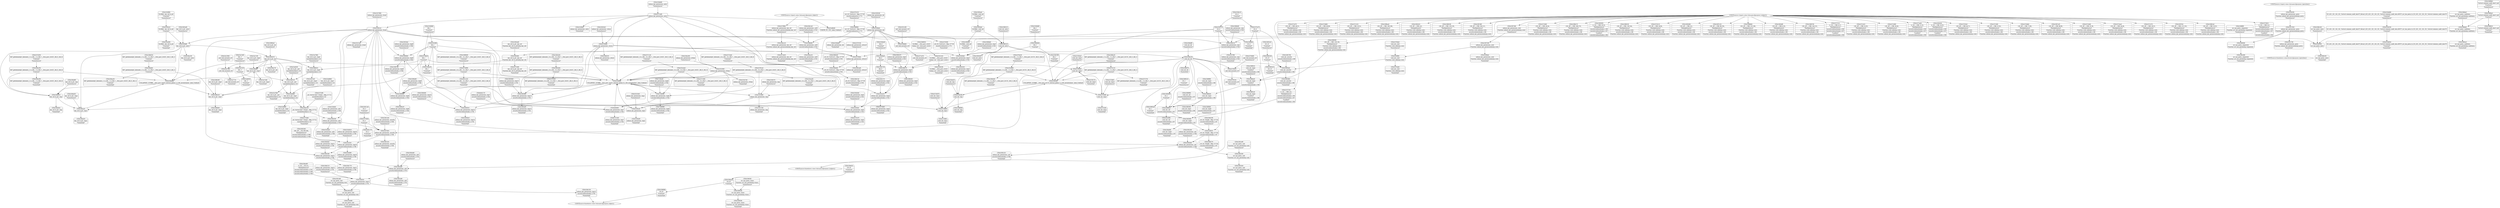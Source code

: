 digraph {
	CE0x53a71f0 [shape=record,shape=Mrecord,label="{CE0x53a71f0|key_ref_to_ptr:_tmp3|*SummSource*}"]
	CE0x5375380 [shape=record,shape=Mrecord,label="{CE0x5375380|key_ref_to_ptr:_key_ref|Function::key_ref_to_ptr&Arg::key_ref::|*SummSink*}"]
	CE0x53a7d70 [shape=record,shape=Mrecord,label="{CE0x53a7d70|i64_-2|*Constant*}"]
	CE0x5354740 [shape=record,shape=Mrecord,label="{CE0x5354740|selinux_key_permission:_if.then|*SummSink*}"]
	CE0x5359710 [shape=record,shape=Mrecord,label="{CE0x5359710|i32_0|*Constant*}"]
	CE0x538bfd0 [shape=record,shape=Mrecord,label="{CE0x538bfd0|selinux_key_permission:_call3|security/selinux/hooks.c,5791}"]
	CE0x53711e0 [shape=record,shape=Mrecord,label="{CE0x53711e0|i64*_getelementptr_inbounds_(_6_x_i64_,_6_x_i64_*___llvm_gcov_ctr421,_i64_0,_i64_3)|*Constant*|*SummSource*}"]
	CE0x53a7b60 [shape=record,shape=Mrecord,label="{CE0x53a7b60|key_ref_to_ptr:_and|include/linux/key.h,116|*SummSink*}"]
	CE0x535ce10 [shape=record,shape=Mrecord,label="{CE0x535ce10|selinux_key_permission:_tmp4|security/selinux/hooks.c,5783}"]
	CE0x5371e80 [shape=record,shape=Mrecord,label="{CE0x5371e80|selinux_key_permission:_entry}"]
	CE0x53a7a50 [shape=record,shape=Mrecord,label="{CE0x53a7a50|key_ref_to_ptr:_tmp4|include/linux/key.h,116|*SummSink*}"]
	CE0x538c250 [shape=record,shape=Mrecord,label="{CE0x538c250|selinux_key_permission:_tmp12|security/selinux/hooks.c,5791|*SummSink*}"]
	CE0x53592f0 [shape=record,shape=Mrecord,label="{CE0x53592f0|selinux_key_permission:_perm|Function::selinux_key_permission&Arg::perm::|*SummSource*}"]
	CE0x535f8a0 [shape=record,shape=Mrecord,label="{CE0x535f8a0|selinux_key_permission:_cred|Function::selinux_key_permission&Arg::cred::|*SummSink*}"]
	CE0x6a0bfd0 [shape=record,shape=Mrecord,label="{CE0x6a0bfd0|selinux_key_permission:_tmp7|security/selinux/hooks.c,5784}"]
	CE0x5394fe0 [shape=record,shape=Mrecord,label="{CE0x5394fe0|GLOBAL:_cred_sid|*Constant*|*SummSink*}"]
	CE0x538b590 [shape=record,shape=Mrecord,label="{CE0x538b590|key_ref_to_ptr:_tmp2|*SummSource*}"]
	CE0x535d650 [shape=record,shape=Mrecord,label="{CE0x535d650|i32_(i32,_i32,_i16,_i32,_%struct.common_audit_data*)*_bitcast_(i32_(i32,_i32,_i16,_i32,_%struct.common_audit_data.495*)*_avc_has_perm_to_i32_(i32,_i32,_i16,_i32,_%struct.common_audit_data*)*)|*Constant*|*SummSink*}"]
	CE0x5390790 [shape=record,shape=Mrecord,label="{CE0x5390790|selinux_key_permission:_tmp9|security/selinux/hooks.c,5786|*SummSink*}"]
	"CONST[source:0(mediator),value:2(dynamic)][purpose:{object}]"
	CE0x5370da0 [shape=record,shape=Mrecord,label="{CE0x5370da0|cred_sid:_cred|Function::cred_sid&Arg::cred::|*SummSource*}"]
	CE0x72d0980 [shape=record,shape=Mrecord,label="{CE0x72d0980|selinux_key_permission:_tmp6|security/selinux/hooks.c,5784|*SummSink*}"]
	CE0x538ab30 [shape=record,shape=Mrecord,label="{CE0x538ab30|key_ref_to_ptr:_tmp1|*SummSource*}"]
	CE0x538b050 [shape=record,shape=Mrecord,label="{CE0x538b050|i64*_getelementptr_inbounds_(_2_x_i64_,_2_x_i64_*___llvm_gcov_ctr422,_i64_0,_i64_1)|*Constant*|*SummSource*}"]
	CE0x538aa50 [shape=record,shape=Mrecord,label="{CE0x538aa50|i64*_getelementptr_inbounds_(_2_x_i64_,_2_x_i64_*___llvm_gcov_ctr422,_i64_0,_i64_1)|*Constant*|*SummSink*}"]
	CE0x536fb20 [shape=record,shape=Mrecord,label="{CE0x536fb20|%struct.common_audit_data*_null|*Constant*|*SummSink*}"]
	CE0x5371d70 [shape=record,shape=Mrecord,label="{CE0x5371d70|_call_void_mcount()_#3|*SummSink*}"]
	CE0x53612e0 [shape=record,shape=Mrecord,label="{CE0x53612e0|selinux_key_permission:_security|security/selinux/hooks.c,5789|*SummSource*}"]
	CE0x535bfa0 [shape=record,shape=Mrecord,label="{CE0x535bfa0|selinux_key_permission:_call1|security/selinux/hooks.c,5788|*SummSource*}"]
	CE0x535d490 [shape=record,shape=Mrecord,label="{CE0x535d490|i32_(i32,_i32,_i16,_i32,_%struct.common_audit_data*)*_bitcast_(i32_(i32,_i32,_i16,_i32,_%struct.common_audit_data.495*)*_avc_has_perm_to_i32_(i32,_i32,_i16,_i32,_%struct.common_audit_data*)*)|*Constant*|*SummSource*}"]
	CE0x53888d0 [shape=record,shape=Mrecord,label="{CE0x53888d0|128:_i8*,_:_CRE_152,160_|*MultipleSource*|Function::cred_sid&Arg::cred::|security/selinux/hooks.c,196|Function::selinux_key_permission&Arg::cred::}"]
	CE0x536fca0 [shape=record,shape=Mrecord,label="{CE0x536fca0|avc_has_perm:_auditdata|Function::avc_has_perm&Arg::auditdata::|*SummSink*}"]
	CE0x536c500 [shape=record,shape=Mrecord,label="{CE0x536c500|avc_has_perm:_ssid|Function::avc_has_perm&Arg::ssid::}"]
	CE0x5386a20 [shape=record,shape=Mrecord,label="{CE0x5386a20|i64*_getelementptr_inbounds_(_2_x_i64_,_2_x_i64_*___llvm_gcov_ctr131,_i64_0,_i64_1)|*Constant*|*SummSource*}"]
	CE0x5356370 [shape=record,shape=Mrecord,label="{CE0x5356370|selinux_key_permission:_tmp|*SummSource*}"]
	CE0x5369c70 [shape=record,shape=Mrecord,label="{CE0x5369c70|selinux_key_permission:_tmp3|security/selinux/hooks.c,5783}"]
	CE0x5373730 [shape=record,shape=Mrecord,label="{CE0x5373730|4:_i32,_:_CRE_4,8_|*MultipleSource*|security/selinux/hooks.c,196|security/selinux/hooks.c,197|*LoadInst*|security/selinux/hooks.c,196}"]
	CE0x536f6f0 [shape=record,shape=Mrecord,label="{CE0x536f6f0|avc_has_perm:_requested|Function::avc_has_perm&Arg::requested::|*SummSource*}"]
	CE0x5351260 [shape=record,shape=Mrecord,label="{CE0x5351260|selinux_key_permission:_tmp|*SummSink*}"]
	CE0x5390800 [shape=record,shape=Mrecord,label="{CE0x5390800|selinux_key_permission:_tmp9|security/selinux/hooks.c,5786}"]
	CE0x5365ed0 [shape=record,shape=Mrecord,label="{CE0x5365ed0|key_ref_to_ptr:_key_ref|Function::key_ref_to_ptr&Arg::key_ref::|*SummSource*}"]
	CE0x5371be0 [shape=record,shape=Mrecord,label="{CE0x5371be0|i64*_getelementptr_inbounds_(_6_x_i64_,_6_x_i64_*___llvm_gcov_ctr421,_i64_0,_i64_0)|*Constant*|*SummSource*}"]
	CE0x53855c0 [shape=record,shape=Mrecord,label="{CE0x53855c0|i32_22|*Constant*|*SummSource*}"]
	CE0x5365b70 [shape=record,shape=Mrecord,label="{CE0x5365b70|key_ref_to_ptr:_bb}"]
	CE0x535b420 [shape=record,shape=Mrecord,label="{CE0x535b420|cred_sid:_tmp|*SummSource*}"]
	CE0x5370ed0 [shape=record,shape=Mrecord,label="{CE0x5370ed0|cred_sid:_cred|Function::cred_sid&Arg::cred::|*SummSink*}"]
	CE0x5385df0 [shape=record,shape=Mrecord,label="{CE0x5385df0|128:_i8*,_:_CRE_8,16_|*MultipleSource*|Function::cred_sid&Arg::cred::|security/selinux/hooks.c,196|Function::selinux_key_permission&Arg::cred::}"]
	CE0x5357980 [shape=record,shape=Mrecord,label="{CE0x5357980|selinux_key_permission:_if.end|*SummSource*}"]
	CE0x535d020 [shape=record,shape=Mrecord,label="{CE0x535d020|selinux_key_permission:_tmp10|security/selinux/hooks.c,5789|*SummSource*}"]
	CE0x5388700 [shape=record,shape=Mrecord,label="{CE0x5388700|128:_i8*,_:_CRE_144,152_|*MultipleSource*|Function::cred_sid&Arg::cred::|security/selinux/hooks.c,196|Function::selinux_key_permission&Arg::cred::}"]
	CE0x5358b60 [shape=record,shape=Mrecord,label="{CE0x5358b60|_call_void_mcount()_#3}"]
	CE0x5382ad0 [shape=record,shape=Mrecord,label="{CE0x5382ad0|selinux_key_permission:_retval.0|*SummSink*}"]
	CE0x5379fb0 [shape=record,shape=Mrecord,label="{CE0x5379fb0|selinux_key_permission:_key_ref|Function::selinux_key_permission&Arg::key_ref::|*SummSource*}"]
	"CONST[source:0(mediator),value:0(static)][purpose:{operation}]"
	CE0x535b5b0 [shape=record,shape=Mrecord,label="{CE0x535b5b0|selinux_key_permission:_tmp5|security/selinux/hooks.c,5783|*SummSource*}"]
	CE0x53737c0 [shape=record,shape=Mrecord,label="{CE0x53737c0|4:_i32,_:_CRE_8,12_|*MultipleSource*|security/selinux/hooks.c,196|security/selinux/hooks.c,197|*LoadInst*|security/selinux/hooks.c,196}"]
	CE0x5383960 [shape=record,shape=Mrecord,label="{CE0x5383960|selinux_key_permission:_tmp13|security/selinux/hooks.c,5792}"]
	CE0x537c410 [shape=record,shape=Mrecord,label="{CE0x537c410|128:_i8*,_:_CRE_24,28_|*MultipleSource*|Function::cred_sid&Arg::cred::|security/selinux/hooks.c,196|Function::selinux_key_permission&Arg::cred::}"]
	CE0x53847a0 [shape=record,shape=Mrecord,label="{CE0x53847a0|_ret_i32_%retval.0,_!dbg_!27729|security/selinux/hooks.c,5792|*SummSink*}"]
	CE0x5369e90 [shape=record,shape=Mrecord,label="{CE0x5369e90|selinux_key_permission:_cmp|security/selinux/hooks.c,5783|*SummSource*}"]
	CE0x5393d30 [shape=record,shape=Mrecord,label="{CE0x5393d30|cred_sid:_entry|*SummSink*}"]
	CE0x537c800 [shape=record,shape=Mrecord,label="{CE0x537c800|128:_i8*,_:_CRE_36,40_|*MultipleSource*|Function::cred_sid&Arg::cred::|security/selinux/hooks.c,196|Function::selinux_key_permission&Arg::cred::}"]
	CE0x537dd70 [shape=record,shape=Mrecord,label="{CE0x537dd70|cred_sid:_tmp1|*SummSource*}"]
	CE0x53648a0 [shape=record,shape=Mrecord,label="{CE0x53648a0|i64_0|*Constant*}"]
	CE0x538a610 [shape=record,shape=Mrecord,label="{CE0x538a610|key_ref_to_ptr:_tmp}"]
	CE0x5352000 [shape=record,shape=Mrecord,label="{CE0x5352000|selinux_key_permission:_if.then}"]
	CE0x5364200 [shape=record,shape=Mrecord,label="{CE0x5364200|selinux_key_permission:_call1|security/selinux/hooks.c,5788}"]
	CE0x536d110 [shape=record,shape=Mrecord,label="{CE0x536d110|selinux_key_permission:_tmp12|security/selinux/hooks.c,5791|*SummSource*}"]
	CE0x53515a0 [shape=record,shape=Mrecord,label="{CE0x53515a0|selinux_key_permission:_if.end|*SummSink*}"]
	CE0x5385410 [shape=record,shape=Mrecord,label="{CE0x5385410|i32_22|*Constant*|*SummSink*}"]
	CE0x53519c0 [shape=record,shape=Mrecord,label="{CE0x53519c0|selinux_key_permission:_tmp1|*SummSource*}"]
	CE0x5351860 [shape=record,shape=Mrecord,label="{CE0x5351860|selinux_key_permission:_tmp}"]
	CE0x535f980 [shape=record,shape=Mrecord,label="{CE0x535f980|cred_sid:_cred|Function::cred_sid&Arg::cred::}"]
	CE0x53699b0 [shape=record,shape=Mrecord,label="{CE0x53699b0|selinux_key_permission:_tmp8|security/selinux/hooks.c,5786}"]
	CE0x5397360 [shape=record,shape=Mrecord,label="{CE0x5397360|selinux_key_permission:_cred|Function::selinux_key_permission&Arg::cred::|*SummSource*}"]
	CE0x5370740 [shape=record,shape=Mrecord,label="{CE0x5370740|selinux_key_permission:_retval.0|*SummSource*}"]
	CE0x53a79b0 [shape=record,shape=Mrecord,label="{CE0x53a79b0|key_ref_to_ptr:_tmp4|include/linux/key.h,116|*SummSource*}"]
	CE0x5389f60 [shape=record,shape=Mrecord,label="{CE0x5389f60|cred_sid:_tmp5|security/selinux/hooks.c,196|*SummSource*}"]
	"CONST[source:1(input),value:2(dynamic)][purpose:{subject}]"
	CE0x5385790 [shape=record,shape=Mrecord,label="{CE0x5385790|cred_sid:_security|security/selinux/hooks.c,196|*SummSource*}"]
	CE0x5371080 [shape=record,shape=Mrecord,label="{CE0x5371080|i64*_getelementptr_inbounds_(_6_x_i64_,_6_x_i64_*___llvm_gcov_ctr421,_i64_0,_i64_3)|*Constant*|*SummSink*}"]
	CE0x538b600 [shape=record,shape=Mrecord,label="{CE0x538b600|key_ref_to_ptr:_tmp2|*SummSink*}"]
	CE0x538c1e0 [shape=record,shape=Mrecord,label="{CE0x538c1e0|selinux_key_permission:_call3|security/selinux/hooks.c,5791|*SummSource*}"]
	CE0x5359190 [shape=record,shape=Mrecord,label="{CE0x5359190|GLOBAL:___llvm_gcov_ctr421|Global_var:__llvm_gcov_ctr421|*SummSink*}"]
	CE0x5373a00 [shape=record,shape=Mrecord,label="{CE0x5373a00|4:_i32,_:_CRE_12,16_|*MultipleSource*|security/selinux/hooks.c,196|security/selinux/hooks.c,197|*LoadInst*|security/selinux/hooks.c,196}"]
	CE0x5358f80 [shape=record,shape=Mrecord,label="{CE0x5358f80|COLLAPSED:_GCMRE___llvm_gcov_ctr421_internal_global_6_x_i64_zeroinitializer:_elem_0:default:}"]
	CE0x5369fa0 [shape=record,shape=Mrecord,label="{CE0x5369fa0|i32_0|*Constant*|*SummSink*}"]
	CE0x5365630 [shape=record,shape=Mrecord,label="{CE0x5365630|4:_i32,_:_CRE_16,20_|*MultipleSource*|security/selinux/hooks.c,196|security/selinux/hooks.c,197|*LoadInst*|security/selinux/hooks.c,196}"]
	CE0x53611e0 [shape=record,shape=Mrecord,label="{CE0x53611e0|i32_5|*Constant*|*SummSource*}"]
	CE0x535cda0 [shape=record,shape=Mrecord,label="{CE0x535cda0|i64*_getelementptr_inbounds_(_6_x_i64_,_6_x_i64_*___llvm_gcov_ctr421,_i64_0,_i64_3)|*Constant*}"]
	CE0x53700b0 [shape=record,shape=Mrecord,label="{CE0x53700b0|selinux_key_permission:_retval.0}"]
	CE0x5361b50 [shape=record,shape=Mrecord,label="{CE0x5361b50|avc_has_perm:_ssid|Function::avc_has_perm&Arg::ssid::|*SummSink*}"]
	CE0x535c0a0 [shape=record,shape=Mrecord,label="{CE0x535c0a0|selinux_key_permission:_call1|security/selinux/hooks.c,5788|*SummSink*}"]
	CE0x5375bf0 [shape=record,shape=Mrecord,label="{CE0x5375bf0|cred_sid:_tmp2|*SummSource*}"]
	CE0x5359df0 [shape=record,shape=Mrecord,label="{CE0x5359df0|key_ref_to_ptr:_entry}"]
	CE0x538a680 [shape=record,shape=Mrecord,label="{CE0x538a680|COLLAPSED:_GCMRE___llvm_gcov_ctr422_internal_global_2_x_i64_zeroinitializer:_elem_0:default:}"]
	CE0x536c770 [shape=record,shape=Mrecord,label="{CE0x536c770|selinux_key_permission:_tmp11|security/selinux/hooks.c,5789|*SummSink*}"]
	CE0x537d2e0 [shape=record,shape=Mrecord,label="{CE0x537d2e0|128:_i8*,_:_CRE_64,72_|*MultipleSource*|Function::cred_sid&Arg::cred::|security/selinux/hooks.c,196|Function::selinux_key_permission&Arg::cred::}"]
	CE0x5369a90 [shape=record,shape=Mrecord,label="{CE0x5369a90|selinux_key_permission:_tmp8|security/selinux/hooks.c,5786|*SummSource*}"]
	CE0x5382e00 [shape=record,shape=Mrecord,label="{CE0x5382e00|i64*_getelementptr_inbounds_(_6_x_i64_,_6_x_i64_*___llvm_gcov_ctr421,_i64_0,_i64_5)|*Constant*|*SummSource*}"]
	CE0x53a84e0 [shape=record,shape=Mrecord,label="{CE0x53a84e0|key_ref_to_ptr:_tmp5|include/linux/key.h,116}"]
	CE0x537cf40 [shape=record,shape=Mrecord,label="{CE0x537cf40|128:_i8*,_:_CRE_52,56_|*MultipleSource*|Function::cred_sid&Arg::cred::|security/selinux/hooks.c,196|Function::selinux_key_permission&Arg::cred::}"]
	CE0x537d4b0 [shape=record,shape=Mrecord,label="{CE0x537d4b0|128:_i8*,_:_CRE_72,80_|*MultipleSource*|Function::cred_sid&Arg::cred::|security/selinux/hooks.c,196|Function::selinux_key_permission&Arg::cred::}"]
	CE0x53a81f0 [shape=record,shape=Mrecord,label="{CE0x53a81f0|key_ref_to_ptr:_and|include/linux/key.h,116|*SummSource*}"]
	CE0x5383a40 [shape=record,shape=Mrecord,label="{CE0x5383a40|selinux_key_permission:_tmp13|security/selinux/hooks.c,5792|*SummSink*}"]
	CE0x53513c0 [shape=record,shape=Mrecord,label="{CE0x53513c0|GLOBAL:___llvm_gcov_ctr421|Global_var:__llvm_gcov_ctr421}"]
	CE0x5375750 [shape=record,shape=Mrecord,label="{CE0x5375750|i64*_getelementptr_inbounds_(_2_x_i64_,_2_x_i64_*___llvm_gcov_ctr131,_i64_0,_i64_1)|*Constant*|*SummSink*}"]
	CE0x5356ce0 [shape=record,shape=Mrecord,label="{CE0x5356ce0|selinux_key_permission:_tmp1}"]
	CE0x536f080 [shape=record,shape=Mrecord,label="{CE0x536f080|i16_43|*Constant*|*SummSink*}"]
	CE0x5387a20 [shape=record,shape=Mrecord,label="{CE0x5387a20|128:_i8*,_:_CRE_88,89_|*MultipleSource*|Function::cred_sid&Arg::cred::|security/selinux/hooks.c,196|Function::selinux_key_permission&Arg::cred::}"]
	CE0x5385350 [shape=record,shape=Mrecord,label="{CE0x5385350|i32_22|*Constant*}"]
	CE0x535ea00 [shape=record,shape=Mrecord,label="{CE0x535ea00|i64*_getelementptr_inbounds_(_6_x_i64_,_6_x_i64_*___llvm_gcov_ctr421,_i64_0,_i64_0)|*Constant*|*SummSink*}"]
	CE0x5358ab0 [shape=record,shape=Mrecord,label="{CE0x5358ab0|selinux_key_permission:_bb|*SummSink*}"]
	CE0x5376480 [shape=record,shape=Mrecord,label="{CE0x5376480|_call_void_mcount()_#3|*SummSource*}"]
	CE0x5382d40 [shape=record,shape=Mrecord,label="{CE0x5382d40|i64*_getelementptr_inbounds_(_6_x_i64_,_6_x_i64_*___llvm_gcov_ctr421,_i64_0,_i64_5)|*Constant*}"]
	CE0x53659d0 [shape=record,shape=Mrecord,label="{CE0x53659d0|cred_sid:_tmp6|security/selinux/hooks.c,197}"]
	CE0x5361620 [shape=record,shape=Mrecord,label="{CE0x5361620|selinux_key_permission:_tmp2|security/selinux/hooks.c,5783|*SummSink*}"]
	CE0x5363e70 [shape=record,shape=Mrecord,label="{CE0x5363e70|selinux_key_permission:_tmp3|security/selinux/hooks.c,5783|*SummSource*}"]
	CE0x53a7ef0 [shape=record,shape=Mrecord,label="{CE0x53a7ef0|i64_-2|*Constant*|*SummSource*}"]
	CE0x53a7590 [shape=record,shape=Mrecord,label="{CE0x53a7590|_call_void_mcount()_#3}"]
	CE0x535e0f0 [shape=record,shape=Mrecord,label="{CE0x535e0f0|avc_has_perm:_tsid|Function::avc_has_perm&Arg::tsid::|*SummSink*}"]
	"CONST[source:0(mediator),value:2(dynamic)][purpose:{subject}]"
	CE0x53891e0 [shape=record,shape=Mrecord,label="{CE0x53891e0|cred_sid:_tmp4|*LoadInst*|security/selinux/hooks.c,196|*SummSink*}"]
	CE0x5396150 [shape=record,shape=Mrecord,label="{CE0x5396150|cred_sid:_entry}"]
	CE0x53856a0 [shape=record,shape=Mrecord,label="{CE0x53856a0|cred_sid:_security|security/selinux/hooks.c,196}"]
	CE0x537c6d0 [shape=record,shape=Mrecord,label="{CE0x537c6d0|128:_i8*,_:_CRE_32,36_|*MultipleSource*|Function::cred_sid&Arg::cred::|security/selinux/hooks.c,196|Function::selinux_key_permission&Arg::cred::}"]
	CE0x537cba0 [shape=record,shape=Mrecord,label="{CE0x537cba0|128:_i8*,_:_CRE_44,48_|*MultipleSource*|Function::cred_sid&Arg::cred::|security/selinux/hooks.c,196|Function::selinux_key_permission&Arg::cred::}"]
	CE0x538afe0 [shape=record,shape=Mrecord,label="{CE0x538afe0|i64*_getelementptr_inbounds_(_2_x_i64_,_2_x_i64_*___llvm_gcov_ctr422,_i64_0,_i64_1)|*Constant*}"]
	CE0x53a8150 [shape=record,shape=Mrecord,label="{CE0x53a8150|key_ref_to_ptr:_and|include/linux/key.h,116}"]
	CE0x538baf0 [shape=record,shape=Mrecord,label="{CE0x538baf0|key_ref_to_ptr:_tmp3}"]
	CE0x5361e80 [shape=record,shape=Mrecord,label="{CE0x5361e80|avc_has_perm:_tsid|Function::avc_has_perm&Arg::tsid::|*SummSource*}"]
	CE0x5372b40 [shape=record,shape=Mrecord,label="{CE0x5372b40|selinux_key_permission:_tmp4|security/selinux/hooks.c,5783|*SummSink*}"]
	CE0x5369c00 [shape=record,shape=Mrecord,label="{CE0x5369c00|selinux_key_permission:_tmp3|security/selinux/hooks.c,5783|*SummSink*}"]
	CE0x536b330 [shape=record,shape=Mrecord,label="{CE0x536b330|avc_has_perm:_entry|*SummSink*}"]
	CE0x53753f0 [shape=record,shape=Mrecord,label="{CE0x53753f0|_ret_%struct.key*_%tmp5,_!dbg_!27715|include/linux/key.h,116|*SummSource*}"]
	CE0x5356210 [shape=record,shape=Mrecord,label="{CE0x5356210|selinux_key_permission:_cmp|security/selinux/hooks.c,5783}"]
	CE0x537c570 [shape=record,shape=Mrecord,label="{CE0x537c570|128:_i8*,_:_CRE_28,32_|*MultipleSource*|Function::cred_sid&Arg::cred::|security/selinux/hooks.c,196|Function::selinux_key_permission&Arg::cred::}"]
	CE0x538b520 [shape=record,shape=Mrecord,label="{CE0x538b520|key_ref_to_ptr:_tmp2}"]
	CE0x5389990 [shape=record,shape=Mrecord,label="{CE0x5389990|cred_sid:_sid|security/selinux/hooks.c,197|*SummSource*}"]
	CE0x5384c30 [shape=record,shape=Mrecord,label="{CE0x5384c30|cred_sid:_bb}"]
	CE0x5359cc0 [shape=record,shape=Mrecord,label="{CE0x5359cc0|GLOBAL:_key_ref_to_ptr|*Constant*}"]
	CE0x536f1f0 [shape=record,shape=Mrecord,label="{CE0x536f1f0|avc_has_perm:_tclass|Function::avc_has_perm&Arg::tclass::|*SummSource*}"]
	CE0x5351c90 [shape=record,shape=Mrecord,label="{CE0x5351c90|_call_void_mcount()_#3|*SummSource*}"]
	CE0x53845e0 [shape=record,shape=Mrecord,label="{CE0x53845e0|_ret_i32_%retval.0,_!dbg_!27729|security/selinux/hooks.c,5792|*SummSource*}"]
	CE0x5374890 [shape=record,shape=Mrecord,label="{CE0x5374890|i64*_getelementptr_inbounds_(_6_x_i64_,_6_x_i64_*___llvm_gcov_ctr421,_i64_0,_i64_4)|*Constant*}"]
	CE0x5383bc0 [shape=record,shape=Mrecord,label="{CE0x5383bc0|selinux_key_permission:_tmp14|security/selinux/hooks.c,5792|*SummSink*}"]
	CE0x5387fc0 [shape=record,shape=Mrecord,label="{CE0x5387fc0|128:_i8*,_:_CRE_112,120_|*MultipleSource*|Function::cred_sid&Arg::cred::|security/selinux/hooks.c,196|Function::selinux_key_permission&Arg::cred::}"]
	CE0x538a6f0 [shape=record,shape=Mrecord,label="{CE0x538a6f0|key_ref_to_ptr:_tmp|*SummSource*}"]
	CE0x536f960 [shape=record,shape=Mrecord,label="{CE0x536f960|_ret_i32_%retval.0,_!dbg_!27728|security/selinux/avc.c,775}"]
	CE0x53862a0 [shape=record,shape=Mrecord,label="{CE0x53862a0|128:_i8*,_:_CRE_16,20_|*MultipleSource*|Function::cred_sid&Arg::cred::|security/selinux/hooks.c,196|Function::selinux_key_permission&Arg::cred::}"]
	CE0x536fee0 [shape=record,shape=Mrecord,label="{CE0x536fee0|avc_has_perm:_auditdata|Function::avc_has_perm&Arg::auditdata::|*SummSource*}"]
	CE0x53a8660 [shape=record,shape=Mrecord,label="{CE0x53a8660|key_ref_to_ptr:_tmp5|include/linux/key.h,116|*SummSource*}"]
	CE0x5373610 [shape=record,shape=Mrecord,label="{CE0x5373610|4:_i32,_:_CRE_0,4_|*MultipleSource*|security/selinux/hooks.c,196|security/selinux/hooks.c,197|*LoadInst*|security/selinux/hooks.c,196}"]
	CE0x67315b0 [shape=record,shape=Mrecord,label="{CE0x67315b0|selinux_key_permission:_tmp7|security/selinux/hooks.c,5784|*SummSink*}"]
	CE0x536cbd0 [shape=record,shape=Mrecord,label="{CE0x536cbd0|selinux_key_permission:_sid2|security/selinux/hooks.c,5791|*SummSource*}"]
	CE0x5357f00 [shape=record,shape=Mrecord,label="{CE0x5357f00|selinux_key_permission:_cmp|security/selinux/hooks.c,5783|*SummSink*}"]
	CE0x537cd70 [shape=record,shape=Mrecord,label="{CE0x537cd70|128:_i8*,_:_CRE_48,52_|*MultipleSource*|Function::cred_sid&Arg::cred::|security/selinux/hooks.c,196|Function::selinux_key_permission&Arg::cred::}"]
	CE0x5359240 [shape=record,shape=Mrecord,label="{CE0x5359240|selinux_key_permission:_bb|*SummSource*}"]
	CE0x536f290 [shape=record,shape=Mrecord,label="{CE0x536f290|avc_has_perm:_tclass|Function::avc_has_perm&Arg::tclass::|*SummSink*}"]
	CE0x53581c0 [shape=record,shape=Mrecord,label="{CE0x53581c0|selinux_key_permission:_if.end}"]
	CE0x535e880 [shape=record,shape=Mrecord,label="{CE0x535e880|i64*_getelementptr_inbounds_(_2_x_i64_,_2_x_i64_*___llvm_gcov_ctr131,_i64_0,_i64_0)|*Constant*}"]
	CE0x538a0f0 [shape=record,shape=Mrecord,label="{CE0x538a0f0|cred_sid:_tmp6|security/selinux/hooks.c,197|*SummSink*}"]
	CE0x53576c0 [shape=record,shape=Mrecord,label="{CE0x53576c0|selinux_key_permission:_security|security/selinux/hooks.c,5789}"]
	CE0x53895a0 [shape=record,shape=Mrecord,label="{CE0x53895a0|i32_1|*Constant*|*SummSink*}"]
	CE0x5374200 [shape=record,shape=Mrecord,label="{CE0x5374200|i64*_getelementptr_inbounds_(_2_x_i64_,_2_x_i64_*___llvm_gcov_ctr422,_i64_0,_i64_0)|*Constant*|*SummSource*}"]
	CE0x5392bb0 [shape=record,shape=Mrecord,label="{CE0x5392bb0|selinux_key_permission:_call|security/selinux/hooks.c,5786}"]
	CE0x5364190 [shape=record,shape=Mrecord,label="{CE0x5364190|_ret_i32_%tmp6,_!dbg_!27716|security/selinux/hooks.c,197|*SummSource*}"]
	CE0x5373e70 [shape=record,shape=Mrecord,label="{CE0x5373e70|selinux_key_permission:_tmp5|security/selinux/hooks.c,5783|*SummSink*}"]
	CE0x537d680 [shape=record,shape=Mrecord,label="{CE0x537d680|128:_i8*,_:_CRE_80,88_|*MultipleSource*|Function::cred_sid&Arg::cred::|security/selinux/hooks.c,196|Function::selinux_key_permission&Arg::cred::}"]
	CE0x5364640 [shape=record,shape=Mrecord,label="{CE0x5364640|i64_2|*Constant*}"]
	CE0x5358a00 [shape=record,shape=Mrecord,label="{CE0x5358a00|selinux_key_permission:_tmp1|*SummSink*}"]
	CE0x536ee30 [shape=record,shape=Mrecord,label="{CE0x536ee30|i16_43|*Constant*}"]
	CE0x5389d30 [shape=record,shape=Mrecord,label="{CE0x5389d30|cred_sid:_tmp5|security/selinux/hooks.c,196}"]
	CE0x53a8020 [shape=record,shape=Mrecord,label="{CE0x53a8020|i64_-2|*Constant*|*SummSink*}"]
	CE0x536ce90 [shape=record,shape=Mrecord,label="{CE0x536ce90|0:_i32,_:_CR_0,4_|*MultipleSource*|security/selinux/hooks.c,5791|security/selinux/hooks.c,5789|security/selinux/hooks.c,5789}"]
	CE0x5383f10 [shape=record,shape=Mrecord,label="{CE0x5383f10|selinux_key_permission:_tmp14|security/selinux/hooks.c,5792}"]
	CE0x5389390 [shape=record,shape=Mrecord,label="{CE0x5389390|cred_sid:_tmp5|security/selinux/hooks.c,196|*SummSink*}"]
	CE0x537c310 [shape=record,shape=Mrecord,label="{CE0x537c310|128:_i8*,_:_CRE_20,24_|*MultipleSource*|Function::cred_sid&Arg::cred::|security/selinux/hooks.c,196|Function::selinux_key_permission&Arg::cred::}"]
	CE0x5376170 [shape=record,shape=Mrecord,label="{CE0x5376170|cred_sid:_tmp3|*SummSink*}"]
	CE0x535bb80 [shape=record,shape=Mrecord,label="{CE0x535bb80|selinux_key_permission:_entry|*SummSource*}"]
	CE0x535c980 [shape=record,shape=Mrecord,label="{CE0x535c980|cred_sid:_sid|security/selinux/hooks.c,197|*SummSink*}"]
	CE0x5375e70 [shape=record,shape=Mrecord,label="{CE0x5375e70|i32_0|*Constant*}"]
	CE0x5363730 [shape=record,shape=Mrecord,label="{CE0x5363730|i64_0|*Constant*|*SummSink*}"]
	CE0x5366950 [shape=record,shape=Mrecord,label="{CE0x5366950|GLOBAL:___llvm_gcov_ctr421|Global_var:__llvm_gcov_ctr421|*SummSource*}"]
	CE0x535b780 [shape=record,shape=Mrecord,label="{CE0x535b780|i64_2|*Constant*|*SummSink*}"]
	CE0x5375c60 [shape=record,shape=Mrecord,label="{CE0x5375c60|cred_sid:_tmp2|*SummSink*}"]
	CE0x536a230 [shape=record,shape=Mrecord,label="{CE0x536a230|key_ref_to_ptr:_entry|*SummSink*}"]
	CE0x5376030 [shape=record,shape=Mrecord,label="{CE0x5376030|cred_sid:_tmp3}"]
	CE0x5388360 [shape=record,shape=Mrecord,label="{CE0x5388360|128:_i8*,_:_CRE_128,136_|*MultipleSource*|Function::cred_sid&Arg::cred::|security/selinux/hooks.c,196|Function::selinux_key_permission&Arg::cred::}"]
	CE0x5362170 [shape=record,shape=Mrecord,label="{CE0x5362170|selinux_key_permission:_tmp4|security/selinux/hooks.c,5783|*SummSource*}"]
	CE0x5388aa0 [shape=record,shape=Mrecord,label="{CE0x5388aa0|128:_i8*,_:_CRE_160,168_|*MultipleSource*|Function::cred_sid&Arg::cred::|security/selinux/hooks.c,196|Function::selinux_key_permission&Arg::cred::}"]
	CE0x5376a30 [shape=record,shape=Mrecord,label="{CE0x5376a30|i64*_getelementptr_inbounds_(_2_x_i64_,_2_x_i64_*___llvm_gcov_ctr131,_i64_0,_i64_0)|*Constant*|*SummSource*}"]
	CE0x53781a0 [shape=record,shape=Mrecord,label="{CE0x53781a0|i64*_getelementptr_inbounds_(_6_x_i64_,_6_x_i64_*___llvm_gcov_ctr421,_i64_0,_i64_0)|*Constant*}"]
	CE0x53760a0 [shape=record,shape=Mrecord,label="{CE0x53760a0|cred_sid:_tmp3|*SummSource*}"]
	CE0x53844b0 [shape=record,shape=Mrecord,label="{CE0x53844b0|_ret_i32_%retval.0,_!dbg_!27729|security/selinux/hooks.c,5792}"]
	CE0x5397500 [shape=record,shape=Mrecord,label="{CE0x5397500|selinux_key_permission:_cred|Function::selinux_key_permission&Arg::cred::}"]
	CE0x535a000 [shape=record,shape=Mrecord,label="{CE0x535a000|GLOBAL:_key_ref_to_ptr|*Constant*|*SummSink*}"]
	CE0x5358c10 [shape=record,shape=Mrecord,label="{CE0x5358c10|i32_0|*Constant*|*SummSource*}"]
	CE0x5385630 [shape=record,shape=Mrecord,label="{CE0x5385630|i32_1|*Constant*}"]
	CE0x535b3b0 [shape=record,shape=Mrecord,label="{CE0x535b3b0|COLLAPSED:_GCMRE___llvm_gcov_ctr131_internal_global_2_x_i64_zeroinitializer:_elem_0:default:}"]
	CE0x5393ea0 [shape=record,shape=Mrecord,label="{CE0x5393ea0|GLOBAL:_cred_sid|*Constant*|*SummSource*}"]
	CE0x5359f90 [shape=record,shape=Mrecord,label="{CE0x5359f90|GLOBAL:_key_ref_to_ptr|*Constant*|*SummSource*}"]
	CE0x5364270 [shape=record,shape=Mrecord,label="{CE0x5364270|_ret_i32_%tmp6,_!dbg_!27716|security/selinux/hooks.c,197|*SummSink*}"]
	CE0x538a300 [shape=record,shape=Mrecord,label="{CE0x538a300|i64*_getelementptr_inbounds_(_2_x_i64_,_2_x_i64_*___llvm_gcov_ctr422,_i64_0,_i64_0)|*Constant*|*SummSink*}"]
	CE0x5357050 [shape=record,shape=Mrecord,label="{CE0x5357050|selinux_key_permission:_perm|Function::selinux_key_permission&Arg::perm::}"]
	CE0x5361a90 [shape=record,shape=Mrecord,label="{CE0x5361a90|avc_has_perm:_ssid|Function::avc_has_perm&Arg::ssid::|*SummSource*}"]
	CE0x5376550 [shape=record,shape=Mrecord,label="{CE0x5376550|_call_void_mcount()_#3|*SummSink*}"]
	CE0x53894a0 [shape=record,shape=Mrecord,label="{CE0x53894a0|key_ref_to_ptr:_bb|*SummSource*}"]
	CE0x536a310 [shape=record,shape=Mrecord,label="{CE0x536a310|_ret_%struct.key*_%tmp5,_!dbg_!27715|include/linux/key.h,116}"]
	CE0x5d11e50 [shape=record,shape=Mrecord,label="{CE0x5d11e50|i64*_getelementptr_inbounds_(_6_x_i64_,_6_x_i64_*___llvm_gcov_ctr421,_i64_0,_i64_4)|*Constant*|*SummSink*}"]
	CE0x5356e40 [shape=record,shape=Mrecord,label="{CE0x5356e40|i64_0|*Constant*|*SummSource*}"]
	CE0x5389510 [shape=record,shape=Mrecord,label="{CE0x5389510|i32_1|*Constant*|*SummSource*}"]
	CE0x5385d10 [shape=record,shape=Mrecord,label="{CE0x5385d10|128:_i8*,_:_CRE_4,8_|*MultipleSource*|Function::cred_sid&Arg::cred::|security/selinux/hooks.c,196|Function::selinux_key_permission&Arg::cred::}"]
	CE0x535d190 [shape=record,shape=Mrecord,label="{CE0x535d190|avc_has_perm:_entry}"]
	CE0x5369b00 [shape=record,shape=Mrecord,label="{CE0x5369b00|i64*_getelementptr_inbounds_(_6_x_i64_,_6_x_i64_*___llvm_gcov_ctr421,_i64_0,_i64_4)|*Constant*|*SummSource*}"]
	CE0x5362ed0 [shape=record,shape=Mrecord,label="{CE0x5362ed0|key_ref_to_ptr:_entry|*SummSource*}"]
	CE0x535d330 [shape=record,shape=Mrecord,label="{CE0x535d330|i32_(i32,_i32,_i16,_i32,_%struct.common_audit_data*)*_bitcast_(i32_(i32,_i32,_i16,_i32,_%struct.common_audit_data.495*)*_avc_has_perm_to_i32_(i32,_i32,_i16,_i32,_%struct.common_audit_data*)*)|*Constant*}"]
	CE0x536f9d0 [shape=record,shape=Mrecord,label="{CE0x536f9d0|%struct.common_audit_data*_null|*Constant*|*SummSource*}"]
	CE0x538aac0 [shape=record,shape=Mrecord,label="{CE0x538aac0|key_ref_to_ptr:_tmp1}"]
	CE0x5388190 [shape=record,shape=Mrecord,label="{CE0x5388190|128:_i8*,_:_CRE_120,128_|*MultipleSource*|Function::cred_sid&Arg::cred::|security/selinux/hooks.c,196|Function::selinux_key_permission&Arg::cred::}"]
	CE0x5370120 [shape=record,shape=Mrecord,label="{CE0x5370120|_ret_i32_%retval.0,_!dbg_!27728|security/selinux/avc.c,775|*SummSource*}"]
	CE0x536f4a0 [shape=record,shape=Mrecord,label="{CE0x536f4a0|%struct.common_audit_data*_null|*Constant*}"]
	CE0x5370300 [shape=record,shape=Mrecord,label="{CE0x5370300|_ret_i32_%retval.0,_!dbg_!27728|security/selinux/avc.c,775|*SummSink*}"]
	CE0x536c6a0 [shape=record,shape=Mrecord,label="{CE0x536c6a0|selinux_key_permission:_tmp11|security/selinux/hooks.c,5789|*SummSource*}"]
	CE0x53a8b40 [shape=record,shape=Mrecord,label="{CE0x53a8b40|VOIDTB_TE:_CE2:_elem_0:default:}"]
	CE0x536fe40 [shape=record,shape=Mrecord,label="{CE0x536fe40|avc_has_perm:_auditdata|Function::avc_has_perm&Arg::auditdata::}"]
	CE0x5376ba0 [shape=record,shape=Mrecord,label="{CE0x5376ba0|selinux_key_permission:_return}"]
	CE0x536cfc0 [shape=record,shape=Mrecord,label="{CE0x536cfc0|selinux_key_permission:_tmp12|security/selinux/hooks.c,5791}"]
	CE0x53a7600 [shape=record,shape=Mrecord,label="{CE0x53a7600|_call_void_mcount()_#3|*SummSource*}"]
	CE0x5375630 [shape=record,shape=Mrecord,label="{CE0x5375630|i32_5|*Constant*}"]
	CE0x5384f70 [shape=record,shape=Mrecord,label="{CE0x5384f70|cred_sid:_bb|*SummSink*}"]
	CE0x53616c0 [shape=record,shape=Mrecord,label="{CE0x53616c0|selinux_key_permission:_return|*SummSource*}"]
	CE0x5361d50 [shape=record,shape=Mrecord,label="{CE0x5361d50|avc_has_perm:_tsid|Function::avc_has_perm&Arg::tsid::}"]
	CE0x5396210 [shape=record,shape=Mrecord,label="{CE0x5396210|cred_sid:_entry|*SummSource*}"]
	CE0x5387df0 [shape=record,shape=Mrecord,label="{CE0x5387df0|128:_i8*,_:_CRE_104,112_|*MultipleSource*|Function::cred_sid&Arg::cred::|security/selinux/hooks.c,196|Function::selinux_key_permission&Arg::cred::}"]
	CE0x5384df0 [shape=record,shape=Mrecord,label="{CE0x5384df0|cred_sid:_bb|*SummSource*}"]
	CE0x53a86f0 [shape=record,shape=Mrecord,label="{CE0x53a86f0|key_ref_to_ptr:_tmp5|include/linux/key.h,116|*SummSink*}"]
	CE0x537c9d0 [shape=record,shape=Mrecord,label="{CE0x537c9d0|128:_i8*,_:_CRE_40,44_|*MultipleSource*|Function::cred_sid&Arg::cred::|security/selinux/hooks.c,196|Function::selinux_key_permission&Arg::cred::}"]
	CE0x53840d0 [shape=record,shape=Mrecord,label="{CE0x53840d0|selinux_key_permission:_tmp14|security/selinux/hooks.c,5792|*SummSource*}"]
	CE0x535b340 [shape=record,shape=Mrecord,label="{CE0x535b340|cred_sid:_tmp}"]
	CE0x5385860 [shape=record,shape=Mrecord,label="{CE0x5385860|cred_sid:_security|security/selinux/hooks.c,196|*SummSink*}"]
	CE0x53566e0 [shape=record,shape=Mrecord,label="{CE0x53566e0|selinux_key_permission:_bb}"]
	CE0x5388c70 [shape=record,shape=Mrecord,label="{CE0x5388c70|128:_i8*,_:_CRE_168,176_|*MultipleSource*|Function::cred_sid&Arg::cred::|security/selinux/hooks.c,196|Function::selinux_key_permission&Arg::cred::}"]
	CE0x53919a0 [shape=record,shape=Mrecord,label="{CE0x53919a0|selinux_key_permission:_tmp9|security/selinux/hooks.c,5786|*SummSource*}"]
	CE0x5362a90 [shape=record,shape=Mrecord,label="{CE0x5362a90|selinux_key_permission:_sid2|security/selinux/hooks.c,5791|*SummSink*}"]
	CE0x536b140 [shape=record,shape=Mrecord,label="{CE0x536b140|avc_has_perm:_entry|*SummSource*}"]
	CE0x5360bb0 [shape=record,shape=Mrecord,label="{CE0x5360bb0|selinux_key_permission:_tmp2|security/selinux/hooks.c,5783|*SummSource*}"]
	CE0x536c5d0 [shape=record,shape=Mrecord,label="{CE0x536c5d0|selinux_key_permission:_tmp11|security/selinux/hooks.c,5789}"]
	CE0x5388e40 [shape=record,shape=Mrecord,label="{CE0x5388e40|cred_sid:_tmp4|*LoadInst*|security/selinux/hooks.c,196}"]
	CE0x5369a20 [shape=record,shape=Mrecord,label="{CE0x5369a20|selinux_key_permission:_tmp8|security/selinux/hooks.c,5786|*SummSink*}"]
	CE0x5356fa0 [shape=record,shape=Mrecord,label="{CE0x5356fa0|selinux_key_permission:_entry|*SummSink*}"]
	CE0x536a1c0 [shape=record,shape=Mrecord,label="{CE0x536a1c0|selinux_key_permission:_key_ref|Function::selinux_key_permission&Arg::key_ref::}"]
	CE0x536a500 [shape=record,shape=Mrecord,label="{CE0x536a500|selinux_key_permission:_if.then|*SummSource*}"]
	CE0x5386990 [shape=record,shape=Mrecord,label="{CE0x5386990|cred_sid:_tmp|*SummSink*}"]
	CE0x5365830 [shape=record,shape=Mrecord,label="{CE0x5365830|4:_i32,_:_CRE_20,24_|*MultipleSource*|security/selinux/hooks.c,196|security/selinux/hooks.c,197|*LoadInst*|security/selinux/hooks.c,196}"]
	CE0x537dfb0 [shape=record,shape=Mrecord,label="{CE0x537dfb0|cred_sid:_tmp1|*SummSink*}"]
	CE0x5365f40 [shape=record,shape=Mrecord,label="{CE0x5365f40|key_ref_to_ptr:_key_ref|Function::key_ref_to_ptr&Arg::key_ref::}"]
	CE0x537e110 [shape=record,shape=Mrecord,label="{CE0x537e110|i64*_getelementptr_inbounds_(_2_x_i64_,_2_x_i64_*___llvm_gcov_ctr131,_i64_0,_i64_1)|*Constant*}"]
	CE0x53a7710 [shape=record,shape=Mrecord,label="{CE0x53a7710|_call_void_mcount()_#3|*SummSink*}"]
	CE0x72d0af0 [shape=record,shape=Mrecord,label="{CE0x72d0af0|selinux_key_permission:_tmp6|security/selinux/hooks.c,5784|*SummSource*}"]
	CE0x5388530 [shape=record,shape=Mrecord,label="{CE0x5388530|128:_i8*,_:_CRE_136,144_|*MultipleSource*|Function::cred_sid&Arg::cred::|security/selinux/hooks.c,196|Function::selinux_key_permission&Arg::cred::}"]
	CE0x5376410 [shape=record,shape=Mrecord,label="{CE0x5376410|_call_void_mcount()_#3}"]
	"CONST[source:1(input),value:2(dynamic)][purpose:{operation}]"
	CE0x535d0f0 [shape=record,shape=Mrecord,label="{CE0x535d0f0|selinux_key_permission:_tmp10|security/selinux/hooks.c,5789|*SummSink*}"]
	CE0x535f5b0 [shape=record,shape=Mrecord,label="{CE0x535f5b0|selinux_key_permission:_tmp5|security/selinux/hooks.c,5783}"]
	CE0x5370540 [shape=record,shape=Mrecord,label="{CE0x5370540|i64*_getelementptr_inbounds_(_6_x_i64_,_6_x_i64_*___llvm_gcov_ctr421,_i64_0,_i64_5)|*Constant*|*SummSink*}"]
	CE0x5389010 [shape=record,shape=Mrecord,label="{CE0x5389010|cred_sid:_tmp4|*LoadInst*|security/selinux/hooks.c,196|*SummSource*}"]
	CE0x5389fd0 [shape=record,shape=Mrecord,label="{CE0x5389fd0|cred_sid:_tmp6|security/selinux/hooks.c,197|*SummSource*}"]
	CE0x5351700 [shape=record,shape=Mrecord,label="{CE0x5351700|selinux_key_permission:_perm|Function::selinux_key_permission&Arg::perm::|*SummSink*}"]
	CE0x53754d0 [shape=record,shape=Mrecord,label="{CE0x53754d0|_ret_%struct.key*_%tmp5,_!dbg_!27715|include/linux/key.h,116|*SummSink*}"]
	CE0x537d110 [shape=record,shape=Mrecord,label="{CE0x537d110|128:_i8*,_:_CRE_56,64_|*MultipleSource*|Function::cred_sid&Arg::cred::|security/selinux/hooks.c,196|Function::selinux_key_permission&Arg::cred::}"]
	CE0x5363340 [shape=record,shape=Mrecord,label="{CE0x5363340|200:_i8*,_:_CR_200,208_|*MultipleSource*|security/selinux/hooks.c,5788|security/selinux/hooks.c,5789}"]
	CE0x538ad20 [shape=record,shape=Mrecord,label="{CE0x538ad20|key_ref_to_ptr:_tmp1|*SummSink*}"]
	CE0x5385b90 [shape=record,shape=Mrecord,label="{CE0x5385b90|128:_i8*,_:_CRE_0,4_|*MultipleSource*|Function::cred_sid&Arg::cred::|security/selinux/hooks.c,196|Function::selinux_key_permission&Arg::cred::}"]
	CE0x535f910 [shape=record,shape=Mrecord,label="{CE0x535f910|_ret_i32_%tmp6,_!dbg_!27716|security/selinux/hooks.c,197}"]
	CE0x536ce20 [shape=record,shape=Mrecord,label="{CE0x536ce20|selinux_key_permission:_call3|security/selinux/hooks.c,5791|*SummSink*}"]
	"CONST[source:1(input),value:2(dynamic)][purpose:{object}]"
	CE0x536f180 [shape=record,shape=Mrecord,label="{CE0x536f180|avc_has_perm:_tclass|Function::avc_has_perm&Arg::tclass::}"]
	CE0x5392c90 [shape=record,shape=Mrecord,label="{CE0x5392c90|selinux_key_permission:_call|security/selinux/hooks.c,5786|*SummSource*}"]
	CE0x53839d0 [shape=record,shape=Mrecord,label="{CE0x53839d0|selinux_key_permission:_tmp13|security/selinux/hooks.c,5792|*SummSource*}"]
	CE0x537a0c0 [shape=record,shape=Mrecord,label="{CE0x537a0c0|selinux_key_permission:_key_ref|Function::selinux_key_permission&Arg::key_ref::|*SummSink*}"]
	CE0x536f580 [shape=record,shape=Mrecord,label="{CE0x536f580|avc_has_perm:_requested|Function::avc_has_perm&Arg::requested::}"]
	CE0x53898c0 [shape=record,shape=Mrecord,label="{CE0x53898c0|cred_sid:_sid|security/selinux/hooks.c,197}"]
	CE0x536ca80 [shape=record,shape=Mrecord,label="{CE0x536ca80|selinux_key_permission:_sid2|security/selinux/hooks.c,5791}"]
	CE0x53595b0 [shape=record,shape=Mrecord,label="{CE0x53595b0|selinux_key_permission:_tmp2|security/selinux/hooks.c,5783}"]
	CE0x53613c0 [shape=record,shape=Mrecord,label="{CE0x53613c0|selinux_key_permission:_security|security/selinux/hooks.c,5789|*SummSink*}"]
	CE0x5387c20 [shape=record,shape=Mrecord,label="{CE0x5387c20|128:_i8*,_:_CRE_96,104_|*MultipleSource*|Function::cred_sid&Arg::cred::|security/selinux/hooks.c,196|Function::selinux_key_permission&Arg::cred::}"]
	CE0x538b910 [shape=record,shape=Mrecord,label="{CE0x538b910|key_ref_to_ptr:_tmp4|include/linux/key.h,116}"]
	CE0x53a72d0 [shape=record,shape=Mrecord,label="{CE0x53a72d0|key_ref_to_ptr:_tmp3|*SummSink*}"]
	CE0x5375b80 [shape=record,shape=Mrecord,label="{CE0x5375b80|cred_sid:_tmp2}"]
	CE0x535ba20 [shape=record,shape=Mrecord,label="{CE0x535ba20|i64_1|*Constant*|*SummSink*}"]
	CE0x538a9c0 [shape=record,shape=Mrecord,label="{CE0x538a9c0|key_ref_to_ptr:_tmp|*SummSink*}"]
	CE0x538d320 [shape=record,shape=Mrecord,label="{CE0x538d320|selinux_key_permission:_return|*SummSink*}"]
	CE0x5393da0 [shape=record,shape=Mrecord,label="{CE0x5393da0|GLOBAL:_cred_sid|*Constant*}"]
	CE0x72d09f0 [shape=record,shape=Mrecord,label="{CE0x72d09f0|selinux_key_permission:_tmp6|security/selinux/hooks.c,5784}"]
	CE0x5361170 [shape=record,shape=Mrecord,label="{CE0x5361170|i32_5|*Constant*|*SummSink*}"]
	CE0x5392c20 [shape=record,shape=Mrecord,label="{CE0x5392c20|selinux_key_permission:_call|security/selinux/hooks.c,5786|*SummSink*}"]
	CE0x538a200 [shape=record,shape=Mrecord,label="{CE0x538a200|i64*_getelementptr_inbounds_(_2_x_i64_,_2_x_i64_*___llvm_gcov_ctr422,_i64_0,_i64_0)|*Constant*}"]
	CE0x5355f00 [shape=record,shape=Mrecord,label="{CE0x5355f00|i64_1|*Constant*}"]
	CE0x537db90 [shape=record,shape=Mrecord,label="{CE0x537db90|cred_sid:_tmp1}"]
	CE0x537db20 [shape=record,shape=Mrecord,label="{CE0x537db20|i64_1|*Constant*}"]
	CE0x536ef10 [shape=record,shape=Mrecord,label="{CE0x536ef10|i16_43|*Constant*|*SummSource*}"]
	CE0x535cf50 [shape=record,shape=Mrecord,label="{CE0x535cf50|selinux_key_permission:_tmp10|security/selinux/hooks.c,5789}"]
	CE0x5384440 [shape=record,shape=Mrecord,label="{CE0x5384440|i64*_getelementptr_inbounds_(_2_x_i64_,_2_x_i64_*___llvm_gcov_ctr131,_i64_0,_i64_0)|*Constant*|*SummSink*}"]
	CE0x538a270 [shape=record,shape=Mrecord,label="{CE0x538a270|key_ref_to_ptr:_bb|*SummSink*}"]
	CE0x5359660 [shape=record,shape=Mrecord,label="{CE0x5359660|i64_1|*Constant*|*SummSource*}"]
	CE0x6a0c170 [shape=record,shape=Mrecord,label="{CE0x6a0c170|selinux_key_permission:_tmp7|security/selinux/hooks.c,5784|*SummSource*}"]
	CE0x5358480 [shape=record,shape=Mrecord,label="{CE0x5358480|i64_2|*Constant*|*SummSource*}"]
	CE0x536c490 [shape=record,shape=Mrecord,label="{CE0x536c490|avc_has_perm:_requested|Function::avc_has_perm&Arg::requested::|*SummSink*}"]
	CE0x5369c70 -> CE0x535ce10
	CE0x536a1c0 -> CE0x537a0c0
	CE0x5384c30 -> CE0x535b3b0
	"CONST[source:1(input),value:2(dynamic)][purpose:{subject}]" -> CE0x5388700
	"CONST[source:1(input),value:2(dynamic)][purpose:{subject}]" -> CE0x537c9d0
	CE0x5369c70 -> CE0x5369c00
	CE0x5359710 -> CE0x53700b0
	CE0x536f9d0 -> CE0x536f4a0
	CE0x535f910 -> CE0x5392bb0
	CE0x5396210 -> CE0x5396150
	CE0x5375b80 -> CE0x5375c60
	CE0x5375b80 -> CE0x5376030
	CE0x53648a0 -> CE0x5369c70
	CE0x5396150 -> CE0x535b340
	CE0x53513c0 -> CE0x5359190
	CE0x5375e70 -> CE0x53856a0
	CE0x53581c0 -> CE0x536c5d0
	CE0x5355f00 -> CE0x535f5b0
	CE0x5384c30 -> CE0x53659d0
	"CONST[source:1(input),value:2(dynamic)][purpose:{subject}]" -> CE0x5373730
	CE0x5359240 -> CE0x53566e0
	CE0x53a8150 -> CE0x53a84e0
	CE0x5365f40 -> CE0x5375380
	CE0x5355f00 -> CE0x535ba20
	CE0x5359f90 -> CE0x5359cc0
	CE0x5365b70 -> CE0x53a7590
	CE0x53711e0 -> CE0x535cda0
	CE0x5352000 -> CE0x5358f80
	"CONST[source:1(input),value:2(dynamic)][purpose:{subject}]" -> CE0x53737c0
	CE0x536b140 -> CE0x535d190
	CE0x72d09f0 -> CE0x72d0980
	CE0x5376a30 -> CE0x535e880
	"CONST[source:1(input),value:2(dynamic)][purpose:{subject}]" -> CE0x537d110
	CE0x538bfd0 -> CE0x53700b0
	CE0x538b910 -> CE0x53a8150
	"CONST[source:1(input),value:2(dynamic)][purpose:{subject}]" -> CE0x5387fc0
	CE0x53595b0 -> CE0x5369c70
	CE0x538a6f0 -> CE0x538a610
	CE0x53576c0 -> CE0x535cf50
	CE0x5375e70 -> CE0x5369fa0
	"CONST[source:1(input),value:2(dynamic)][purpose:{subject}]" -> CE0x5397360
	"CONST[source:1(input),value:2(dynamic)][purpose:{subject}]" -> CE0x5365630
	CE0x53566e0 -> CE0x5356210
	"CONST[source:1(input),value:2(dynamic)][purpose:{subject}]" -> CE0x537d680
	CE0x5376ba0 -> CE0x53700b0
	CE0x5359710 -> CE0x536ca80
	CE0x5397360 -> CE0x5397500
	CE0x53581c0 -> CE0x535d190
	CE0x535cda0 -> CE0x72d09f0
	CE0x5371be0 -> CE0x53781a0
	CE0x5358f80 -> CE0x72d09f0
	CE0x535e880 -> CE0x535b3b0
	CE0x5382d40 -> CE0x5383960
	CE0x537db20 -> CE0x537db90
	"CONST[source:1(input),value:2(dynamic)][purpose:{subject}]" -> CE0x537d4b0
	"CONST[source:1(input),value:2(dynamic)][purpose:{subject}]" -> CE0x5385df0
	CE0x53581c0 -> CE0x53699b0
	CE0x5359cc0 -> CE0x5359df0
	CE0x5365b70 -> CE0x538a680
	CE0x5393da0 -> CE0x5394fe0
	"CONST[source:1(input),value:2(dynamic)][purpose:{subject}]" -> CE0x5373a00
	CE0x535b340 -> CE0x5386990
	CE0x53781a0 -> CE0x5351860
	CE0x5376ba0 -> CE0x538d320
	CE0x5356370 -> CE0x5351860
	CE0x53576c0 -> CE0x53613c0
	CE0x5374890 -> CE0x5358f80
	CE0x5384c30 -> CE0x535f910
	CE0x5355f00 -> CE0x5356ce0
	CE0x535cf50 -> CE0x535d0f0
	CE0x538c250 -> "CONST[source:0(mediator),value:2(dynamic)][purpose:{object}]"
	CE0x536c6a0 -> CE0x536c5d0
	CE0x53616c0 -> CE0x5376ba0
	CE0x5351860 -> CE0x5351260
	CE0x6a0c170 -> CE0x6a0bfd0
	CE0x5384c30 -> CE0x53856a0
	CE0x5358f80 -> CE0x53699b0
	CE0x535e880 -> CE0x5384440
	CE0x53581c0 -> CE0x536cfc0
	CE0x5370120 -> CE0x536f960
	CE0x5392bb0 -> CE0x5392c20
	CE0x538baf0 -> CE0x538a680
	CE0x5352000 -> CE0x5354740
	CE0x538a610 -> CE0x538aac0
	CE0x535b420 -> CE0x535b340
	CE0x5376ba0 -> CE0x53844b0
	CE0x536f080 -> "CONST[source:0(mediator),value:2(dynamic)][purpose:{object}]"
	CE0x536f1f0 -> CE0x536f180
	CE0x53581c0 -> CE0x5359df0
	"CONST[source:1(input),value:2(dynamic)][purpose:{subject}]" -> CE0x537cd70
	CE0x536c500 -> CE0x5361b50
	CE0x53a84e0 -> CE0x53a86f0
	CE0x5362170 -> CE0x535ce10
	CE0x53595b0 -> CE0x5361620
	CE0x53781a0 -> CE0x535ea00
	CE0x53a71f0 -> CE0x538baf0
	CE0x53581c0 -> CE0x5364200
	CE0x537db90 -> CE0x535b3b0
	CE0x5370da0 -> CE0x535f980
	CE0x5384c30 -> CE0x5375b80
	CE0x53a8660 -> CE0x53a84e0
	CE0x5356ce0 -> CE0x5358a00
	CE0x53844b0 -> CE0x53847a0
	CE0x5376410 -> CE0x5376550
	CE0x53581c0 -> CE0x5358f80
	CE0x5357980 -> CE0x53581c0
	CE0x5385350 -> CE0x53856a0
	CE0x53581c0 -> CE0x538bfd0
	CE0x5384c30 -> CE0x5388e40
	CE0x6a0bfd0 -> CE0x67315b0
	CE0x5375630 -> CE0x53576c0
	CE0x53581c0 -> CE0x5392bb0
	"CONST[source:1(input),value:2(dynamic)][purpose:{subject}]" -> CE0x537c800
	"CONST[source:1(input),value:2(dynamic)][purpose:{subject}]" -> CE0x53888d0
	CE0x53898c0 -> CE0x53659d0
	CE0x538aac0 -> CE0x538a680
	CE0x5392c90 -> CE0x5392bb0
	CE0x5359df0 -> CE0x536a230
	CE0x5389d30 -> CE0x5389390
	CE0x535d490 -> CE0x535d330
	CE0x5355f00 -> CE0x5390800
	CE0x537db90 -> CE0x537dfb0
	CE0x53699b0 -> CE0x5369a20
	CE0x536d110 -> CE0x536cfc0
	CE0x538a680 -> CE0x538a610
	CE0x5369b00 -> CE0x5374890
	CE0x5385350 -> CE0x5385410
	CE0x53566e0 -> CE0x5358f80
	CE0x53659d0 -> CE0x538a0f0
	CE0x5361a90 -> CE0x536c500
	CE0x53a7d70 -> CE0x53a8020
	CE0x53581c0 -> CE0x536ca80
	CE0x535f980 -> CE0x5370ed0
	CE0x5384c30 -> CE0x5376410
	CE0x5363e70 -> CE0x5369c70
	CE0x5358c10 -> CE0x5375e70
	CE0x5382d40 -> CE0x5370540
	CE0x5397500 -> CE0x535f8a0
	CE0x5375e70 -> CE0x53898c0
	CE0x5364190 -> CE0x535f910
	CE0x53581c0 -> CE0x5396150
	CE0x5374890 -> CE0x53699b0
	CE0x5397500 -> CE0x535f980
	CE0x535cda0 -> CE0x5371080
	CE0x535b3b0 -> CE0x535b340
	CE0x537db20 -> CE0x535ba20
	CE0x536cfc0 -> CE0x538c250
	CE0x5359710 -> CE0x5356210
	CE0x536ca80 -> CE0x5362a90
	CE0x535ce10 -> CE0x535f5b0
	CE0x535b3b0 -> CE0x5375b80
	CE0x538baf0 -> CE0x53a72d0
	CE0x5358c10 -> CE0x5359710
	CE0x53a7590 -> CE0x53a7710
	CE0x5375630 -> CE0x5361170
	CE0x5358480 -> CE0x5364640
	CE0x536f4a0 -> CE0x536fb20
	CE0x536ca80 -> CE0x536cfc0
	CE0x538b910 -> CE0x53a7a50
	CE0x5359df0 -> CE0x538aac0
	CE0x5371e80 -> CE0x5376ba0
	CE0x5356ce0 -> CE0x5358f80
	CE0x536ee30 -> CE0x536f080
	CE0x535f980 -> CE0x53856a0
	CE0x5365b70 -> CE0x53a8150
	CE0x5365ed0 -> CE0x5365f40
	CE0x5359710 -> CE0x53576c0
	CE0x53a81f0 -> CE0x53a8150
	CE0x5389990 -> CE0x53898c0
	CE0x5362ed0 -> CE0x5359df0
	"CONST[source:1(input),value:2(dynamic)][purpose:{subject}]" -> CE0x537c570
	CE0x5356210 -> CE0x5357f00
	CE0x5376480 -> CE0x5376410
	CE0x538b050 -> CE0x538afe0
	CE0x53611e0 -> CE0x5375630
	CE0x5357050 -> CE0x5351700
	CE0x5356e40 -> CE0x53648a0
	CE0x536c5d0 -> CE0x536c770
	CE0x5376ba0 -> CE0x5358f80
	CE0x5383960 -> CE0x5383f10
	CE0x5393ea0 -> CE0x5393da0
	CE0x5361e80 -> CE0x5361d50
	CE0x53855c0 -> CE0x5385350
	"CONST[source:1(input),value:2(dynamic)][purpose:{subject}]" -> CE0x5373610
	CE0x5384c30 -> CE0x53898c0
	CE0x53840d0 -> CE0x5383f10
	CE0x53a79b0 -> CE0x538b910
	CE0x536a310 -> CE0x53754d0
	CE0x53566e0 -> CE0x535ce10
	"CONST[source:1(input),value:2(dynamic)][purpose:{subject}]" -> CE0x5385b90
	CE0x535cf50 -> CE0x536c5d0
	CE0x5371e80 -> CE0x5356ce0
	CE0x5365b70 -> CE0x538a270
	CE0x538c1e0 -> CE0x538bfd0
	CE0x536cfc0 -> CE0x5361d50
	CE0x5383f10 -> CE0x5383bc0
	CE0x5365b70 -> CE0x538b520
	CE0x53845e0 -> CE0x53844b0
	CE0x536a500 -> CE0x5352000
	CE0x5363340 -> CE0x535cf50
	CE0x5366950 -> CE0x53513c0
	CE0x538afe0 -> CE0x538aa50
	CE0x535f5b0 -> CE0x5358f80
	CE0x538a200 -> CE0x538a680
	CE0x536fee0 -> CE0x536fe40
	"CONST[source:1(input),value:2(dynamic)][purpose:{subject}]" -> CE0x53862a0
	CE0x53581c0 -> CE0x535cf50
	CE0x5359df0 -> CE0x538a680
	CE0x53a84e0 -> CE0x536a310
	CE0x5358f80 -> CE0x535ce10
	"CONST[source:1(input),value:2(dynamic)][purpose:{subject}]" -> CE0x5388360
	CE0x5359cc0 -> CE0x535a000
	CE0x5371e80 -> CE0x5356fa0
	CE0x53781a0 -> CE0x5358f80
	CE0x5359660 -> CE0x5355f00
	"CONST[source:1(input),value:2(dynamic)][purpose:{subject}]" -> CE0x537c310
	CE0x536f180 -> CE0x536f290
	CE0x53699b0 -> CE0x5390800
	"CONST[source:1(input),value:2(dynamic)][purpose:{subject}]" -> CE0x5388aa0
	CE0x5351860 -> CE0x5356ce0
	CE0x53894a0 -> CE0x5365b70
	CE0x5379fb0 -> CE0x536a1c0
	CE0x5375bf0 -> CE0x5375b80
	"CONST[source:1(input),value:2(dynamic)][purpose:{subject}]" -> CE0x5385d10
	CE0x538b520 -> CE0x538b600
	CE0x53519c0 -> CE0x5356ce0
	CE0x53898c0 -> CE0x535c980
	CE0x5352000 -> CE0x72d09f0
	CE0x535d190 -> CE0x536b330
	"CONST[source:1(input),value:2(dynamic)][purpose:{subject}]" -> CE0x537c410
	"CONST[source:1(input),value:2(dynamic)][purpose:{subject}]" -> CE0x537cf40
	CE0x535f910 -> CE0x5364270
	CE0x5355f00 -> CE0x53595b0
	CE0x5385630 -> CE0x53898c0
	CE0x53566e0 -> CE0x53595b0
	CE0x5388e40 -> CE0x5389d30
	CE0x5389fd0 -> CE0x53659d0
	CE0x53659d0 -> CE0x535f910
	CE0x5384c30 -> CE0x5376030
	CE0x53612e0 -> CE0x53576c0
	CE0x53700b0 -> CE0x53844b0
	CE0x5390800 -> CE0x5358f80
	CE0x5392c20 -> "CONST[source:0(mediator),value:2(dynamic)][purpose:{subject}]"
	CE0x5376030 -> CE0x5376170
	CE0x5373730 -> CE0x53659d0
	"CONST[source:1(input),value:2(dynamic)][purpose:{subject}]" -> CE0x5388c70
	CE0x53581c0 -> CE0x5390800
	CE0x538a680 -> CE0x538b520
	CE0x536cbd0 -> CE0x536ca80
	CE0x538a200 -> CE0x538a300
	CE0x5392bb0 -> CE0x536c500
	CE0x535d020 -> CE0x535cf50
	CE0x5396150 -> CE0x535b3b0
	CE0x53a7600 -> CE0x53a7590
	CE0x5383f10 -> CE0x5358f80
	CE0x5355f00 -> CE0x6a0bfd0
	CE0x537dd70 -> CE0x537db90
	CE0x5357050 -> CE0x536f580
	CE0x5371e80 -> CE0x53566e0
	CE0x53581c0 -> CE0x53515a0
	CE0x5376030 -> CE0x535b3b0
	CE0x53856a0 -> CE0x5385860
	CE0x53566e0 -> CE0x5358ab0
	CE0x5385790 -> CE0x53856a0
	CE0x5384df0 -> CE0x5384c30
	CE0x5390800 -> CE0x5390790
	CE0x53648a0 -> CE0x5363730
	CE0x537e110 -> CE0x5375b80
	CE0x537db20 -> CE0x538baf0
	CE0x538b520 -> CE0x538baf0
	CE0x53753f0 -> CE0x536a310
	"CONST[source:1(input),value:2(dynamic)][purpose:{subject}]" -> CE0x5388190
	CE0x5371e80 -> CE0x5358f80
	CE0x5359df0 -> CE0x5365b70
	CE0x535b340 -> CE0x537db90
	CE0x5396150 -> CE0x5393d30
	CE0x536f4a0 -> CE0x536fe40
	CE0x5365f40 -> CE0x538b910
	CE0x53566e0 -> CE0x535f5b0
	"CONST[source:1(input),value:2(dynamic)][purpose:{subject}]" -> CE0x5387a20
	CE0x5359df0 -> CE0x538a610
	CE0x53760a0 -> CE0x5376030
	"CONST[source:1(input),value:2(dynamic)][purpose:{subject}]" -> CE0x5387df0
	CE0x535e880 -> CE0x535b340
	"CONST[source:1(input),value:2(dynamic)][purpose:{object}]" -> CE0x53a8b40
	CE0x72d09f0 -> CE0x6a0bfd0
	CE0x5361d50 -> CE0x535e0f0
	CE0x5388360 -> CE0x5388e40
	CE0x5382d40 -> CE0x5358f80
	CE0x5351700 -> "CONST[source:0(mediator),value:0(static)][purpose:{operation}]"
	CE0x5358f80 -> CE0x5351860
	CE0x5374890 -> CE0x5d11e50
	CE0x5365b70 -> CE0x538b910
	CE0x5383960 -> CE0x5383a40
	CE0x5369e90 -> CE0x5356210
	CE0x536ce90 -> CE0x536cfc0
	CE0x536ef10 -> CE0x536ee30
	CE0x535cda0 -> CE0x5358f80
	"CONST[source:1(input),value:2(dynamic)][purpose:{subject}]" -> CE0x5365830
	"CONST[source:1(input),value:2(dynamic)][purpose:{subject}]" -> CE0x537d2e0
	CE0x5356210 -> CE0x53595b0
	CE0x53566e0 -> CE0x5358b60
	CE0x5365b70 -> CE0x538baf0
	CE0x5371e80 -> CE0x53581c0
	"CONST[source:1(input),value:2(dynamic)][purpose:{subject}]" -> CE0x537c6d0
	CE0x5385630 -> CE0x53895a0
	CE0x53a7ef0 -> CE0x53a7d70
	CE0x53513c0 -> CE0x5369c70
	CE0x536f580 -> CE0x536c490
	"CONST[source:1(input),value:2(dynamic)][purpose:{object}]" -> CE0x5379fb0
	CE0x5364640 -> CE0x53595b0
	CE0x5364200 -> CE0x535c0a0
	CE0x537db20 -> CE0x538aac0
	CE0x536c5d0 -> CE0x536ca80
	CE0x53856a0 -> CE0x5388e40
	CE0x5376ba0 -> CE0x5383960
	"CONST[source:1(input),value:2(dynamic)][purpose:{subject}]" -> CE0x5387c20
	"CONST[source:1(input),value:2(dynamic)][purpose:{subject}]" -> CE0x537cba0
	CE0x5382e00 -> CE0x5382d40
	CE0x537e110 -> CE0x5375750
	"CONST[source:1(input),value:2(dynamic)][purpose:{subject}]" -> CE0x5388530
	CE0x5371e80 -> CE0x5351860
	CE0x5376ba0 -> CE0x5383f10
	CE0x53581c0 -> CE0x53576c0
	CE0x538b590 -> CE0x538b520
	CE0x5365b70 -> CE0x53a84e0
	CE0x5389010 -> CE0x5388e40
	CE0x5388e40 -> CE0x53891e0
	CE0x538a200 -> CE0x538a610
	"CONST[source:1(input),value:2(dynamic)][purpose:{operation}]" -> CE0x53592f0
	CE0x5358b60 -> CE0x5371d70
	CE0x536a310 -> CE0x5364200
	CE0x5364640 -> CE0x535b780
	CE0x5357050 -> CE0x5356210
	CE0x53919a0 -> CE0x5390800
	CE0x5358f80 -> CE0x5383960
	CE0x53839d0 -> CE0x5383960
	CE0x5386a20 -> CE0x537e110
	CE0x53566e0 -> CE0x5369c70
	CE0x53a7d70 -> CE0x53a8150
	CE0x5351c90 -> CE0x5358b60
	CE0x5384c30 -> CE0x5384f70
	CE0x5359660 -> CE0x537db20
	CE0x538afe0 -> CE0x538b520
	CE0x535f5b0 -> CE0x5373e70
	CE0x53700b0 -> CE0x5382ad0
	CE0x5355f00 -> CE0x5383f10
	CE0x535d330 -> CE0x535d190
	CE0x5352000 -> CE0x6a0bfd0
	CE0x536f960 -> CE0x538bfd0
	CE0x536f960 -> CE0x5370300
	CE0x5374200 -> CE0x538a200
	CE0x5369a90 -> CE0x53699b0
	CE0x5384c30 -> CE0x5389d30
	CE0x538aac0 -> CE0x538ad20
	CE0x536a1c0 -> CE0x5365f40
	CE0x5396150 -> CE0x537db90
	CE0x53592f0 -> CE0x5357050
	CE0x536f6f0 -> CE0x536f580
	CE0x5396150 -> CE0x5384c30
	CE0x5389d30 -> CE0x53898c0
	CE0x5369c70 -> CE0x5358f80
	CE0x5389f60 -> CE0x5389d30
	CE0x535bfa0 -> CE0x5364200
	CE0x72d0af0 -> CE0x72d09f0
	CE0x538bfd0 -> CE0x536ce20
	CE0x535d330 -> CE0x535d650
	CE0x538ab30 -> CE0x538aac0
	CE0x5360bb0 -> CE0x53595b0
	CE0x538a610 -> CE0x538a9c0
	CE0x535b5b0 -> CE0x535f5b0
	CE0x6a0bfd0 -> CE0x5358f80
	CE0x5371e80 -> CE0x5352000
	CE0x5359710 -> CE0x5369fa0
	CE0x535ce10 -> CE0x5372b40
	CE0x53a8150 -> CE0x53a7b60
	CE0x5370740 -> CE0x53700b0
	CE0x537e110 -> CE0x535b3b0
	CE0x5389510 -> CE0x5385630
	CE0x5393da0 -> CE0x5396150
	CE0x5364200 -> CE0x53576c0
	CE0x535bb80 -> CE0x5371e80
	CE0x537db20 -> CE0x5376030
	CE0x5365b70 -> CE0x536a310
	CE0x536ee30 -> CE0x536f180
	CE0x538afe0 -> CE0x538a680
	CE0x536fe40 -> CE0x536fca0
}